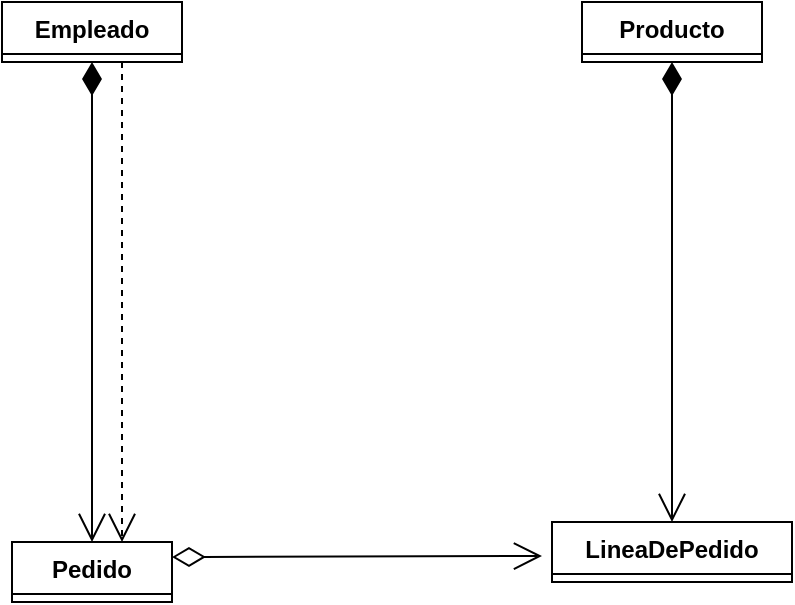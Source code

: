 <mxfile>
    <diagram id="YnQM-aLPONL_nE37jxD9" name="Página-1">
        <mxGraphModel dx="1495" dy="385" grid="1" gridSize="10" guides="1" tooltips="1" connect="1" arrows="1" fold="1" page="1" pageScale="1" pageWidth="827" pageHeight="1169" math="0" shadow="0">
            <root>
                <mxCell id="0"/>
                <mxCell id="1" parent="0"/>
                <mxCell id="3" value="Empleado" style="swimlane;fontStyle=1;align=center;verticalAlign=top;childLayout=stackLayout;horizontal=1;startSize=26;horizontalStack=0;resizeParent=1;resizeParentMax=0;resizeLast=0;collapsible=1;marginBottom=0;whiteSpace=wrap;html=1;" parent="1" vertex="1" collapsed="1">
                    <mxGeometry x="-810" y="60" width="90" height="30" as="geometry">
                        <mxRectangle x="-810" y="60" width="250" height="260" as="alternateBounds"/>
                    </mxGeometry>
                </mxCell>
                <mxCell id="4" value="- String nombre&lt;div&gt;- String telefono&lt;/div&gt;&lt;div&gt;- String email&lt;/div&gt;" style="text;strokeColor=none;fillColor=none;align=left;verticalAlign=top;spacingLeft=4;spacingRight=4;overflow=hidden;rotatable=0;points=[[0,0.5],[1,0.5]];portConstraint=eastwest;whiteSpace=wrap;html=1;" parent="3" vertex="1">
                    <mxGeometry y="26" width="250" height="54" as="geometry"/>
                </mxCell>
                <mxCell id="5" value="" style="line;strokeWidth=1;fillColor=none;align=left;verticalAlign=middle;spacingTop=-1;spacingLeft=3;spacingRight=3;rotatable=0;labelPosition=right;points=[];portConstraint=eastwest;strokeColor=inherit;" parent="3" vertex="1">
                    <mxGeometry y="80" width="250" height="10" as="geometry"/>
                </mxCell>
                <mxCell id="6" value="+ Empleado(String nombre)&lt;div&gt;+ Empleado(String nombre, String telefono)&lt;/div&gt;&lt;div&gt;+ Empleado(String nombre, String email)&lt;/div&gt;&lt;div&gt;+ Empleado(String nombre, String telefono, String email&lt;/div&gt;&lt;div&gt;+ void setTelefono(String telefono)&lt;/div&gt;&lt;div&gt;+ void setEmail(String email)&lt;/div&gt;&lt;div&gt;+ String getNombre()&lt;/div&gt;&lt;div&gt;+ String getTelefono()&lt;/div&gt;&lt;div&gt;+ String getEmail()&lt;/div&gt;&lt;div&gt;&lt;span style=&quot;color: rgb(63, 63, 63);&quot;&gt;+ double getCostoTotal(Pedido pedido)&lt;/span&gt;&lt;/div&gt;" style="text;strokeColor=none;fillColor=none;align=left;verticalAlign=top;spacingLeft=4;spacingRight=4;overflow=hidden;rotatable=0;points=[[0,0.5],[1,0.5]];portConstraint=eastwest;whiteSpace=wrap;html=1;" parent="3" vertex="1">
                    <mxGeometry y="90" width="250" height="170" as="geometry"/>
                </mxCell>
                <mxCell id="9" value="Producto" style="swimlane;fontStyle=1;align=center;verticalAlign=top;childLayout=stackLayout;horizontal=1;startSize=26;horizontalStack=0;resizeParent=1;resizeParentMax=0;resizeLast=0;collapsible=1;marginBottom=0;whiteSpace=wrap;html=1;" vertex="1" collapsed="1" parent="1">
                    <mxGeometry x="-520" y="60" width="90" height="30" as="geometry">
                        <mxRectangle x="-520" y="60" width="380" height="170" as="alternateBounds"/>
                    </mxGeometry>
                </mxCell>
                <mxCell id="10" value="- int nroCodigo&lt;div&gt;- String descripcion&lt;/div&gt;&lt;div&gt;- double precioUnitario&lt;/div&gt;" style="text;strokeColor=none;fillColor=none;align=left;verticalAlign=top;spacingLeft=4;spacingRight=4;overflow=hidden;rotatable=0;points=[[0,0.5],[1,0.5]];portConstraint=eastwest;whiteSpace=wrap;html=1;" vertex="1" parent="9">
                    <mxGeometry y="26" width="380" height="54" as="geometry"/>
                </mxCell>
                <mxCell id="11" value="" style="line;strokeWidth=1;fillColor=none;align=left;verticalAlign=middle;spacingTop=-1;spacingLeft=3;spacingRight=3;rotatable=0;labelPosition=right;points=[];portConstraint=eastwest;strokeColor=inherit;" vertex="1" parent="9">
                    <mxGeometry y="80" width="380" height="8" as="geometry"/>
                </mxCell>
                <mxCell id="12" value="+ Producto(int nroCodigo, String descripcion, double precioUnitario)&lt;div&gt;+ void setPrecioUnitario(double nuevoPrecio)&lt;/div&gt;&lt;div&gt;+ int getNroCodigo()&lt;/div&gt;&lt;div&gt;+ String getDescripcion()&lt;/div&gt;&lt;div&gt;+ double getPrecioUnitario()&lt;/div&gt;" style="text;strokeColor=none;fillColor=none;align=left;verticalAlign=top;spacingLeft=4;spacingRight=4;overflow=hidden;rotatable=0;points=[[0,0.5],[1,0.5]];portConstraint=eastwest;whiteSpace=wrap;html=1;" vertex="1" parent="9">
                    <mxGeometry y="88" width="380" height="82" as="geometry"/>
                </mxCell>
                <mxCell id="14" value="Pedido" style="swimlane;fontStyle=1;align=center;verticalAlign=top;childLayout=stackLayout;horizontal=1;startSize=26;horizontalStack=0;resizeParent=1;resizeParentMax=0;resizeLast=0;collapsible=1;marginBottom=0;whiteSpace=wrap;html=1;" vertex="1" collapsed="1" parent="1">
                    <mxGeometry x="-805" y="330" width="80" height="30" as="geometry">
                        <mxRectangle x="-805" y="330" width="330" height="200" as="alternateBounds"/>
                    </mxGeometry>
                </mxCell>
                <mxCell id="15" value="- Empleado responsable&lt;div&gt;- String fecha&lt;/div&gt;&lt;div&gt;- ArrayList&amp;lt;LineaDePedido&amp;gt; lineasDePedido&lt;/div&gt;" style="text;strokeColor=none;fillColor=none;align=left;verticalAlign=top;spacingLeft=4;spacingRight=4;overflow=hidden;rotatable=0;points=[[0,0.5],[1,0.5]];portConstraint=eastwest;whiteSpace=wrap;html=1;" vertex="1" parent="14">
                    <mxGeometry y="26" width="330" height="54" as="geometry"/>
                </mxCell>
                <mxCell id="16" value="" style="line;strokeWidth=1;fillColor=none;align=left;verticalAlign=middle;spacingTop=-1;spacingLeft=3;spacingRight=3;rotatable=0;labelPosition=right;points=[];portConstraint=eastwest;strokeColor=inherit;" vertex="1" parent="14">
                    <mxGeometry y="80" width="330" height="8" as="geometry"/>
                </mxCell>
                <mxCell id="17" value="&lt;div&gt;+ Pedido(String fecha)&lt;/div&gt;&lt;div&gt;+ void agregarLineaDePedido(LineaDePedido nuevaLinea)&lt;/div&gt;&lt;div&gt;+ void setResponsable(Empleado responsable)&lt;/div&gt;+ Empleado getResponsable()&lt;div&gt;+ void setFecha(String fecha)&lt;/div&gt;&lt;div&gt;+ String getFecha()&lt;/div&gt;&lt;div&gt;+&amp;nbsp;&lt;span style=&quot;color: rgb(63, 63, 63); background-color: transparent;&quot;&gt;ArrayList&amp;lt;LineaDePedido&amp;gt; getLineasDePedido()&lt;/span&gt;&lt;/div&gt;" style="text;strokeColor=none;fillColor=none;align=left;verticalAlign=top;spacingLeft=4;spacingRight=4;overflow=hidden;rotatable=0;points=[[0,0.5],[1,0.5]];portConstraint=eastwest;whiteSpace=wrap;html=1;" vertex="1" parent="14">
                    <mxGeometry y="88" width="330" height="112" as="geometry"/>
                </mxCell>
                <mxCell id="19" value="LineaDePedido" style="swimlane;fontStyle=1;align=center;verticalAlign=top;childLayout=stackLayout;horizontal=1;startSize=26;horizontalStack=0;resizeParent=1;resizeParentMax=0;resizeLast=0;collapsible=1;marginBottom=0;whiteSpace=wrap;html=1;" vertex="1" collapsed="1" parent="1">
                    <mxGeometry x="-535" y="320" width="120" height="30" as="geometry">
                        <mxRectangle x="-535" y="320" width="280" height="150" as="alternateBounds"/>
                    </mxGeometry>
                </mxCell>
                <mxCell id="20" value="- Producto producto&lt;div&gt;- int cantidad&lt;/div&gt;" style="text;strokeColor=none;fillColor=none;align=left;verticalAlign=top;spacingLeft=4;spacingRight=4;overflow=hidden;rotatable=0;points=[[0,0.5],[1,0.5]];portConstraint=eastwest;whiteSpace=wrap;html=1;" vertex="1" parent="19">
                    <mxGeometry y="26" width="280" height="34" as="geometry"/>
                </mxCell>
                <mxCell id="21" value="" style="line;strokeWidth=1;fillColor=none;align=left;verticalAlign=middle;spacingTop=-1;spacingLeft=3;spacingRight=3;rotatable=0;labelPosition=right;points=[];portConstraint=eastwest;strokeColor=inherit;" vertex="1" parent="19">
                    <mxGeometry y="60" width="280" height="8" as="geometry"/>
                </mxCell>
                <mxCell id="22" value="+ LineaDePedido(Producto producto, int cantidad)&lt;div&gt;+ void setProducto(Producto producto)&lt;/div&gt;&lt;div&gt;+ void setCantidad(int Cantidad)&lt;/div&gt;&lt;div&gt;+ Producto getProducto()&lt;/div&gt;&lt;div&gt;+ int getCantidad()&lt;/div&gt;" style="text;strokeColor=none;fillColor=none;align=left;verticalAlign=top;spacingLeft=4;spacingRight=4;overflow=hidden;rotatable=0;points=[[0,0.5],[1,0.5]];portConstraint=eastwest;whiteSpace=wrap;html=1;" vertex="1" parent="19">
                    <mxGeometry y="68" width="280" height="82" as="geometry"/>
                </mxCell>
                <mxCell id="25" value="" style="endArrow=open;html=1;endSize=12;startArrow=diamondThin;startSize=14;startFill=0;edgeStyle=orthogonalEdgeStyle;align=left;verticalAlign=bottom;exitX=1;exitY=0.25;exitDx=0;exitDy=0;" edge="1" parent="1" source="14">
                    <mxGeometry x="-1" y="3" relative="1" as="geometry">
                        <mxPoint x="-740" y="240" as="sourcePoint"/>
                        <mxPoint x="-540" y="337" as="targetPoint"/>
                    </mxGeometry>
                </mxCell>
                <mxCell id="26" value="" style="endArrow=open;html=1;endSize=12;startArrow=diamondThin;startSize=14;startFill=1;edgeStyle=orthogonalEdgeStyle;align=left;verticalAlign=bottom;entryX=0.5;entryY=0;entryDx=0;entryDy=0;exitX=0.5;exitY=1;exitDx=0;exitDy=0;" edge="1" parent="1" source="3" target="14">
                    <mxGeometry x="-1" y="3" relative="1" as="geometry">
                        <mxPoint x="-760" y="160" as="sourcePoint"/>
                        <mxPoint x="-600" y="230" as="targetPoint"/>
                    </mxGeometry>
                </mxCell>
                <mxCell id="27" value="" style="endArrow=open;html=1;endSize=12;startArrow=diamondThin;startSize=14;startFill=1;edgeStyle=orthogonalEdgeStyle;align=left;verticalAlign=bottom;exitX=0.5;exitY=1;exitDx=0;exitDy=0;entryX=0.5;entryY=0;entryDx=0;entryDy=0;" edge="1" parent="1" source="9" target="19">
                    <mxGeometry x="-1" y="3" relative="1" as="geometry">
                        <mxPoint x="-790" y="210" as="sourcePoint"/>
                        <mxPoint x="-630" y="210" as="targetPoint"/>
                    </mxGeometry>
                </mxCell>
                <mxCell id="28" value="" style="endArrow=open;endSize=12;dashed=1;html=1;" edge="1" parent="1">
                    <mxGeometry width="160" relative="1" as="geometry">
                        <mxPoint x="-750" y="90" as="sourcePoint"/>
                        <mxPoint x="-750" y="330" as="targetPoint"/>
                    </mxGeometry>
                </mxCell>
            </root>
        </mxGraphModel>
    </diagram>
</mxfile>